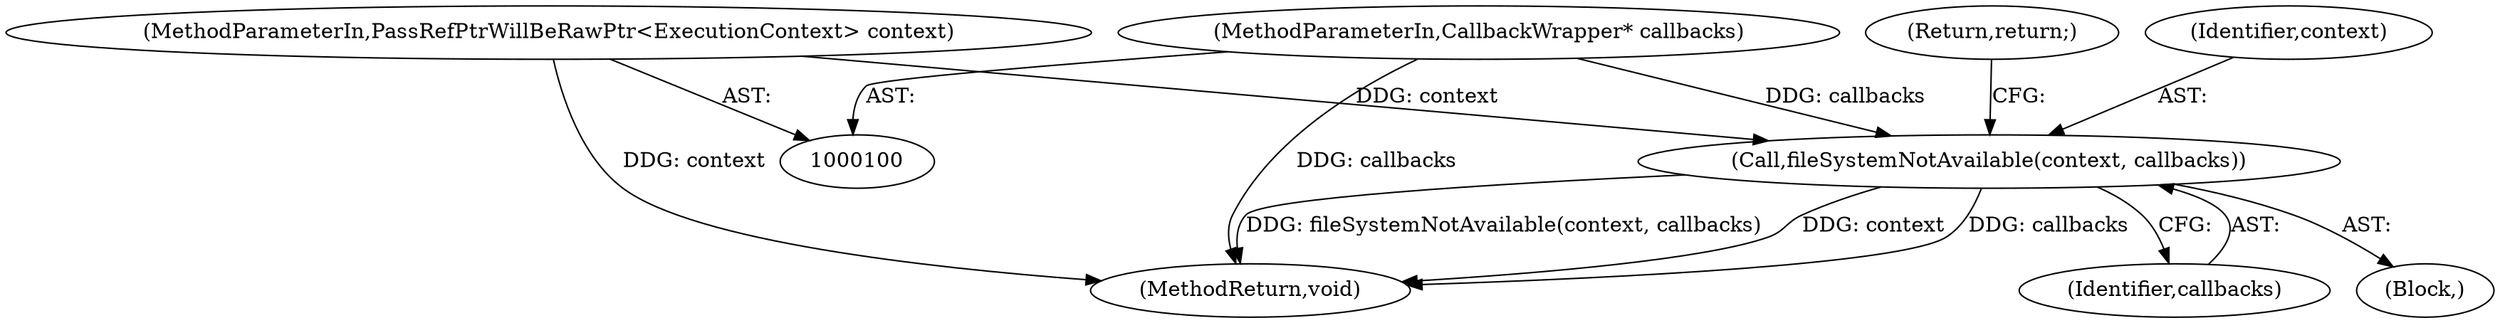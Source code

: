digraph "0_Chrome_02c8303512ebed345011f7b545e2f418799be2f0_12@pointer" {
"1000109" [label="(Call,fileSystemNotAvailable(context, callbacks))"];
"1000101" [label="(MethodParameterIn,PassRefPtrWillBeRawPtr<ExecutionContext> context)"];
"1000103" [label="(MethodParameterIn,CallbackWrapper* callbacks)"];
"1000109" [label="(Call,fileSystemNotAvailable(context, callbacks))"];
"1000112" [label="(Return,return;)"];
"1000108" [label="(Block,)"];
"1000103" [label="(MethodParameterIn,CallbackWrapper* callbacks)"];
"1000125" [label="(MethodReturn,void)"];
"1000111" [label="(Identifier,callbacks)"];
"1000101" [label="(MethodParameterIn,PassRefPtrWillBeRawPtr<ExecutionContext> context)"];
"1000110" [label="(Identifier,context)"];
"1000109" -> "1000108"  [label="AST: "];
"1000109" -> "1000111"  [label="CFG: "];
"1000110" -> "1000109"  [label="AST: "];
"1000111" -> "1000109"  [label="AST: "];
"1000112" -> "1000109"  [label="CFG: "];
"1000109" -> "1000125"  [label="DDG: context"];
"1000109" -> "1000125"  [label="DDG: callbacks"];
"1000109" -> "1000125"  [label="DDG: fileSystemNotAvailable(context, callbacks)"];
"1000101" -> "1000109"  [label="DDG: context"];
"1000103" -> "1000109"  [label="DDG: callbacks"];
"1000101" -> "1000100"  [label="AST: "];
"1000101" -> "1000125"  [label="DDG: context"];
"1000103" -> "1000100"  [label="AST: "];
"1000103" -> "1000125"  [label="DDG: callbacks"];
}
